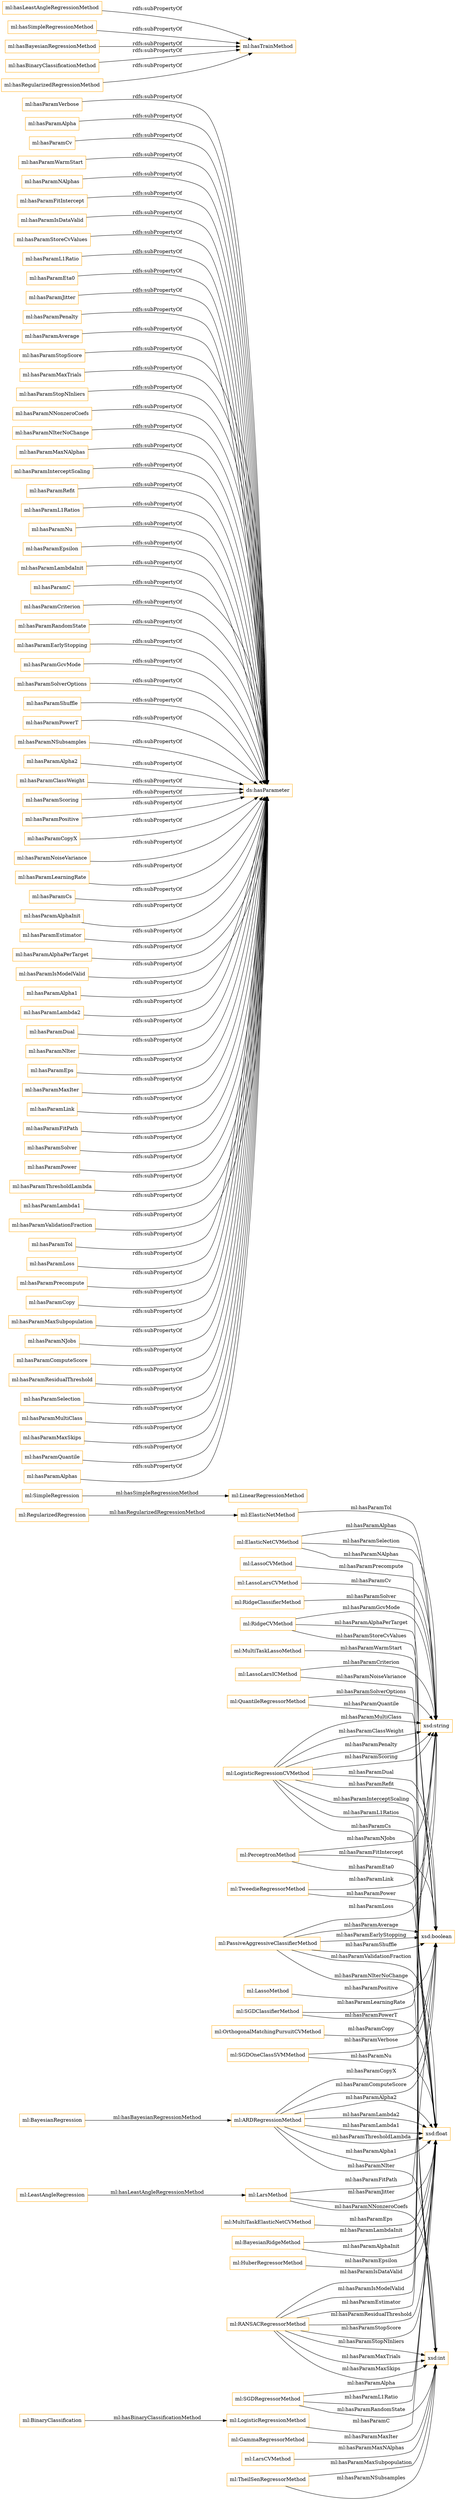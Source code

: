 digraph ar2dtool_diagram { 
rankdir=LR;
size="1501"
node [shape = rectangle, color="orange"]; "ml:LarsCVMethod" "ml:LarsMethod" "ml:HuberRegressorMethod" "ml:OrthogonalMatchingPursuitCVMethod" "ml:MultiTaskLassoMethod" "ml:SGDRegressorMethod" "ml:ARDRegressionMethod" "ml:MultiTaskElasticNetCVMethod" "ml:LassoLarsCVMethod" "ml:LogisticRegressionCVMethod" "ml:PerceptronMethod" "ml:LogisticRegressionMethod" "ml:RidgeClassifierMethod" "ml:SGDClassifierMethod" "ml:LassoLarsICMethod" "ml:PassiveAggressiveClassifierMethod" "ml:GammaRegressorMethod" "ml:RidgeCVMethod" "ml:SGDOneClassSVMMethod" "ml:TheilSenRegressorMethod" "ml:ElasticNetMethod" "ml:TweedieRegressorMethod" "ml:BayesianRidgeMethod" "ml:LassoMethod" "ml:LinearRegressionMethod" "ml:ElasticNetCVMethod" "ml:QuantileRegressorMethod" "ml:RANSACRegressorMethod" "ml:LassoCVMethod" ; /*classes style*/
	"ml:hasParamVerbose" -> "ds:hasParameter" [ label = "rdfs:subPropertyOf" ];
	"ml:hasParamAlpha" -> "ds:hasParameter" [ label = "rdfs:subPropertyOf" ];
	"ml:hasParamCv" -> "ds:hasParameter" [ label = "rdfs:subPropertyOf" ];
	"ml:hasParamWarmStart" -> "ds:hasParameter" [ label = "rdfs:subPropertyOf" ];
	"ml:hasParamNAlphas" -> "ds:hasParameter" [ label = "rdfs:subPropertyOf" ];
	"ml:hasParamFitIntercept" -> "ds:hasParameter" [ label = "rdfs:subPropertyOf" ];
	"ml:hasParamIsDataValid" -> "ds:hasParameter" [ label = "rdfs:subPropertyOf" ];
	"ml:hasParamStoreCvValues" -> "ds:hasParameter" [ label = "rdfs:subPropertyOf" ];
	"ml:hasParamL1Ratio" -> "ds:hasParameter" [ label = "rdfs:subPropertyOf" ];
	"ml:hasParamEta0" -> "ds:hasParameter" [ label = "rdfs:subPropertyOf" ];
	"ml:hasParamJitter" -> "ds:hasParameter" [ label = "rdfs:subPropertyOf" ];
	"ml:hasParamPenalty" -> "ds:hasParameter" [ label = "rdfs:subPropertyOf" ];
	"ml:hasParamAverage" -> "ds:hasParameter" [ label = "rdfs:subPropertyOf" ];
	"ml:hasParamStopScore" -> "ds:hasParameter" [ label = "rdfs:subPropertyOf" ];
	"ml:hasParamMaxTrials" -> "ds:hasParameter" [ label = "rdfs:subPropertyOf" ];
	"ml:hasParamStopNInliers" -> "ds:hasParameter" [ label = "rdfs:subPropertyOf" ];
	"ml:hasParamNNonzeroCoefs" -> "ds:hasParameter" [ label = "rdfs:subPropertyOf" ];
	"ml:hasParamNIterNoChange" -> "ds:hasParameter" [ label = "rdfs:subPropertyOf" ];
	"ml:hasParamMaxNAlphas" -> "ds:hasParameter" [ label = "rdfs:subPropertyOf" ];
	"ml:hasParamInterceptScaling" -> "ds:hasParameter" [ label = "rdfs:subPropertyOf" ];
	"ml:hasParamRefit" -> "ds:hasParameter" [ label = "rdfs:subPropertyOf" ];
	"ml:hasParamL1Ratios" -> "ds:hasParameter" [ label = "rdfs:subPropertyOf" ];
	"ml:hasParamNu" -> "ds:hasParameter" [ label = "rdfs:subPropertyOf" ];
	"ml:hasParamEpsilon" -> "ds:hasParameter" [ label = "rdfs:subPropertyOf" ];
	"ml:hasParamLambdaInit" -> "ds:hasParameter" [ label = "rdfs:subPropertyOf" ];
	"ml:hasParamC" -> "ds:hasParameter" [ label = "rdfs:subPropertyOf" ];
	"ml:hasParamCriterion" -> "ds:hasParameter" [ label = "rdfs:subPropertyOf" ];
	"ml:hasParamRandomState" -> "ds:hasParameter" [ label = "rdfs:subPropertyOf" ];
	"ml:hasParamEarlyStopping" -> "ds:hasParameter" [ label = "rdfs:subPropertyOf" ];
	"ml:hasParamGcvMode" -> "ds:hasParameter" [ label = "rdfs:subPropertyOf" ];
	"ml:hasParamSolverOptions" -> "ds:hasParameter" [ label = "rdfs:subPropertyOf" ];
	"ml:hasParamShuffle" -> "ds:hasParameter" [ label = "rdfs:subPropertyOf" ];
	"ml:hasParamPowerT" -> "ds:hasParameter" [ label = "rdfs:subPropertyOf" ];
	"ml:hasParamNSubsamples" -> "ds:hasParameter" [ label = "rdfs:subPropertyOf" ];
	"ml:hasParamAlpha2" -> "ds:hasParameter" [ label = "rdfs:subPropertyOf" ];
	"ml:hasParamClassWeight" -> "ds:hasParameter" [ label = "rdfs:subPropertyOf" ];
	"ml:hasParamScoring" -> "ds:hasParameter" [ label = "rdfs:subPropertyOf" ];
	"ml:hasParamPositive" -> "ds:hasParameter" [ label = "rdfs:subPropertyOf" ];
	"ml:hasLeastAngleRegressionMethod" -> "ml:hasTrainMethod" [ label = "rdfs:subPropertyOf" ];
	"ml:hasParamCopyX" -> "ds:hasParameter" [ label = "rdfs:subPropertyOf" ];
	"ml:hasSimpleRegressionMethod" -> "ml:hasTrainMethod" [ label = "rdfs:subPropertyOf" ];
	"ml:hasParamNoiseVariance" -> "ds:hasParameter" [ label = "rdfs:subPropertyOf" ];
	"ml:hasParamLearningRate" -> "ds:hasParameter" [ label = "rdfs:subPropertyOf" ];
	"ml:hasParamCs" -> "ds:hasParameter" [ label = "rdfs:subPropertyOf" ];
	"ml:hasParamAlphaInit" -> "ds:hasParameter" [ label = "rdfs:subPropertyOf" ];
	"ml:hasParamEstimator" -> "ds:hasParameter" [ label = "rdfs:subPropertyOf" ];
	"ml:hasParamAlphaPerTarget" -> "ds:hasParameter" [ label = "rdfs:subPropertyOf" ];
	"ml:hasParamIsModelValid" -> "ds:hasParameter" [ label = "rdfs:subPropertyOf" ];
	"ml:hasParamAlpha1" -> "ds:hasParameter" [ label = "rdfs:subPropertyOf" ];
	"ml:hasParamLambda2" -> "ds:hasParameter" [ label = "rdfs:subPropertyOf" ];
	"ml:hasParamDual" -> "ds:hasParameter" [ label = "rdfs:subPropertyOf" ];
	"ml:hasParamNIter" -> "ds:hasParameter" [ label = "rdfs:subPropertyOf" ];
	"ml:hasParamEps" -> "ds:hasParameter" [ label = "rdfs:subPropertyOf" ];
	"ml:hasBayesianRegressionMethod" -> "ml:hasTrainMethod" [ label = "rdfs:subPropertyOf" ];
	"ml:hasParamMaxIter" -> "ds:hasParameter" [ label = "rdfs:subPropertyOf" ];
	"ml:hasParamLink" -> "ds:hasParameter" [ label = "rdfs:subPropertyOf" ];
	"ml:hasBinaryClassificationMethod" -> "ml:hasTrainMethod" [ label = "rdfs:subPropertyOf" ];
	"ml:hasParamFitPath" -> "ds:hasParameter" [ label = "rdfs:subPropertyOf" ];
	"ml:hasParamSolver" -> "ds:hasParameter" [ label = "rdfs:subPropertyOf" ];
	"ml:hasParamPower" -> "ds:hasParameter" [ label = "rdfs:subPropertyOf" ];
	"ml:hasParamThresholdLambda" -> "ds:hasParameter" [ label = "rdfs:subPropertyOf" ];
	"ml:hasParamLambda1" -> "ds:hasParameter" [ label = "rdfs:subPropertyOf" ];
	"ml:hasParamValidationFraction" -> "ds:hasParameter" [ label = "rdfs:subPropertyOf" ];
	"ml:hasParamTol" -> "ds:hasParameter" [ label = "rdfs:subPropertyOf" ];
	"ml:hasParamLoss" -> "ds:hasParameter" [ label = "rdfs:subPropertyOf" ];
	"ml:hasParamPrecompute" -> "ds:hasParameter" [ label = "rdfs:subPropertyOf" ];
	"ml:hasParamCopy" -> "ds:hasParameter" [ label = "rdfs:subPropertyOf" ];
	"ml:hasParamMaxSubpopulation" -> "ds:hasParameter" [ label = "rdfs:subPropertyOf" ];
	"ml:hasRegularizedRegressionMethod" -> "ml:hasTrainMethod" [ label = "rdfs:subPropertyOf" ];
	"ml:hasParamNJobs" -> "ds:hasParameter" [ label = "rdfs:subPropertyOf" ];
	"ml:hasParamComputeScore" -> "ds:hasParameter" [ label = "rdfs:subPropertyOf" ];
	"ml:hasParamResidualThreshold" -> "ds:hasParameter" [ label = "rdfs:subPropertyOf" ];
	"ml:hasParamSelection" -> "ds:hasParameter" [ label = "rdfs:subPropertyOf" ];
	"ml:hasParamMultiClass" -> "ds:hasParameter" [ label = "rdfs:subPropertyOf" ];
	"ml:hasParamMaxSkips" -> "ds:hasParameter" [ label = "rdfs:subPropertyOf" ];
	"ml:hasParamQuantile" -> "ds:hasParameter" [ label = "rdfs:subPropertyOf" ];
	"ml:hasParamAlphas" -> "ds:hasParameter" [ label = "rdfs:subPropertyOf" ];
	"ml:BayesianRegression" -> "ml:ARDRegressionMethod" [ label = "ml:hasBayesianRegressionMethod" ];
	"ml:LassoLarsICMethod" -> "xsd:string" [ label = "ml:hasParamCriterion" ];
	"ml:LogisticRegressionMethod" -> "xsd:float" [ label = "ml:hasParamC" ];
	"ml:RidgeCVMethod" -> "xsd:string" [ label = "ml:hasParamGcvMode" ];
	"ml:PassiveAggressiveClassifierMethod" -> "xsd:float" [ label = "ml:hasParamValidationFraction" ];
	"ml:RANSACRegressorMethod" -> "xsd:int" [ label = "ml:hasParamMaxSkips" ];
	"ml:LogisticRegressionCVMethod" -> "xsd:int" [ label = "ml:hasParamCs" ];
	"ml:RidgeCVMethod" -> "xsd:boolean" [ label = "ml:hasParamAlphaPerTarget" ];
	"ml:TweedieRegressorMethod" -> "xsd:float" [ label = "ml:hasParamPower" ];
	"ml:RANSACRegressorMethod" -> "xsd:float" [ label = "ml:hasParamStopScore" ];
	"ml:QuantileRegressorMethod" -> "xsd:float" [ label = "ml:hasParamQuantile" ];
	"ml:SGDRegressorMethod" -> "xsd:float" [ label = "ml:hasParamAlpha" ];
	"ml:LassoLarsCVMethod" -> "xsd:string" [ label = "ml:hasParamCv" ];
	"ml:LogisticRegressionCVMethod" -> "xsd:string" [ label = "ml:hasParamScoring" ];
	"ml:TweedieRegressorMethod" -> "xsd:string" [ label = "ml:hasParamLink" ];
	"ml:PassiveAggressiveClassifierMethod" -> "xsd:boolean" [ label = "ml:hasParamAverage" ];
	"ml:TheilSenRegressorMethod" -> "xsd:int" [ label = "ml:hasParamMaxSubpopulation" ];
	"ml:TheilSenRegressorMethod" -> "xsd:int" [ label = "ml:hasParamNSubsamples" ];
	"ml:PassiveAggressiveClassifierMethod" -> "xsd:boolean" [ label = "ml:hasParamEarlyStopping" ];
	"ml:ARDRegressionMethod" -> "xsd:boolean" [ label = "ml:hasParamCopyX" ];
	"ml:LassoLarsICMethod" -> "xsd:float" [ label = "ml:hasParamNoiseVariance" ];
	"ml:LassoCVMethod" -> "xsd:string" [ label = "ml:hasParamPrecompute" ];
	"ml:PassiveAggressiveClassifierMethod" -> "xsd:int" [ label = "ml:hasParamNIterNoChange" ];
	"ml:RANSACRegressorMethod" -> "xsd:string" [ label = "ml:hasParamIsDataValid" ];
	"ml:SGDClassifierMethod" -> "xsd:string" [ label = "ml:hasParamLearningRate" ];
	"ml:PerceptronMethod" -> "xsd:boolean" [ label = "ml:hasParamFitIntercept" ];
	"ml:LarsMethod" -> "xsd:float" [ label = "ml:hasParamJitter" ];
	"ml:MultiTaskElasticNetCVMethod" -> "xsd:float" [ label = "ml:hasParamEps" ];
	"ml:ARDRegressionMethod" -> "xsd:float" [ label = "ml:hasParamAlpha1" ];
	"ml:ARDRegressionMethod" -> "xsd:float" [ label = "ml:hasParamAlpha2" ];
	"ml:RANSACRegressorMethod" -> "xsd:int" [ label = "ml:hasParamStopNInliers" ];
	"ml:LogisticRegressionCVMethod" -> "xsd:string" [ label = "ml:hasParamMultiClass" ];
	"ml:PerceptronMethod" -> "xsd:string" [ label = "ml:hasParamNJobs" ];
	"ml:ARDRegressionMethod" -> "xsd:float" [ label = "ml:hasParamLambda2" ];
	"ml:ARDRegressionMethod" -> "xsd:float" [ label = "ml:hasParamLambda1" ];
	"ml:LogisticRegressionCVMethod" -> "xsd:float" [ label = "ml:hasParamInterceptScaling" ];
	"ml:HuberRegressorMethod" -> "xsd:float" [ label = "ml:hasParamEpsilon" ];
	"ml:ElasticNetMethod" -> "xsd:string" [ label = "ml:hasParamTol" ];
	"ml:QuantileRegressorMethod" -> "xsd:string" [ label = "ml:hasParamSolverOptions" ];
	"ml:ARDRegressionMethod" -> "xsd:int" [ label = "ml:hasParamNIter" ];
	"ml:RegularizedRegression" -> "ml:ElasticNetMethod" [ label = "ml:hasRegularizedRegressionMethod" ];
	"ml:ARDRegressionMethod" -> "xsd:float" [ label = "ml:hasParamThresholdLambda" ];
	"ml:PassiveAggressiveClassifierMethod" -> "xsd:string" [ label = "ml:hasParamLoss" ];
	"ml:LarsMethod" -> "xsd:boolean" [ label = "ml:hasParamFitPath" ];
	"ml:LogisticRegressionCVMethod" -> "xsd:float" [ label = "ml:hasParamL1Ratios" ];
	"ml:RidgeClassifierMethod" -> "xsd:string" [ label = "ml:hasParamSolver" ];
	"ml:SimpleRegression" -> "ml:LinearRegressionMethod" [ label = "ml:hasSimpleRegressionMethod" ];
	"ml:RANSACRegressorMethod" -> "xsd:string" [ label = "ml:hasParamIsModelValid" ];
	"ml:LogisticRegressionCVMethod" -> "xsd:boolean" [ label = "ml:hasParamRefit" ];
	"ml:SGDRegressorMethod" -> "xsd:float" [ label = "ml:hasParamL1Ratio" ];
	"ml:LarsCVMethod" -> "xsd:int" [ label = "ml:hasParamMaxNAlphas" ];
	"ml:SGDClassifierMethod" -> "xsd:float" [ label = "ml:hasParamPowerT" ];
	"ml:BayesianRidgeMethod" -> "xsd:float" [ label = "ml:hasParamAlphaInit" ];
	"ml:PassiveAggressiveClassifierMethod" -> "xsd:boolean" [ label = "ml:hasParamShuffle" ];
	"ml:LogisticRegressionCVMethod" -> "xsd:boolean" [ label = "ml:hasParamDual" ];
	"ml:GammaRegressorMethod" -> "xsd:int" [ label = "ml:hasParamMaxIter" ];
	"ml:BinaryClassification" -> "ml:LogisticRegressionMethod" [ label = "ml:hasBinaryClassificationMethod" ];
	"ml:ARDRegressionMethod" -> "xsd:boolean" [ label = "ml:hasParamComputeScore" ];
	"ml:OrthogonalMatchingPursuitCVMethod" -> "xsd:boolean" [ label = "ml:hasParamCopy" ];
	"ml:RidgeCVMethod" -> "xsd:boolean" [ label = "ml:hasParamStoreCvValues" ];
	"ml:SGDOneClassSVMMethod" -> "xsd:float" [ label = "ml:hasParamNu" ];
	"ml:LarsMethod" -> "xsd:int" [ label = "ml:hasParamNNonzeroCoefs" ];
	"ml:LogisticRegressionCVMethod" -> "xsd:string" [ label = "ml:hasParamClassWeight" ];
	"ml:RANSACRegressorMethod" -> "xsd:float" [ label = "ml:hasParamResidualThreshold" ];
	"ml:SGDOneClassSVMMethod" -> "xsd:boolean" [ label = "ml:hasParamVerbose" ];
	"ml:SGDRegressorMethod" -> "xsd:int" [ label = "ml:hasParamRandomState" ];
	"ml:BayesianRidgeMethod" -> "xsd:float" [ label = "ml:hasParamLambdaInit" ];
	"ml:ElasticNetCVMethod" -> "xsd:string" [ label = "ml:hasParamAlphas" ];
	"ml:MultiTaskLassoMethod" -> "xsd:boolean" [ label = "ml:hasParamWarmStart" ];
	"ml:RANSACRegressorMethod" -> "xsd:string" [ label = "ml:hasParamEstimator" ];
	"ml:ElasticNetCVMethod" -> "xsd:string" [ label = "ml:hasParamSelection" ];
	"ml:ElasticNetCVMethod" -> "xsd:int" [ label = "ml:hasParamNAlphas" ];
	"ml:RANSACRegressorMethod" -> "xsd:int" [ label = "ml:hasParamMaxTrials" ];
	"ml:LassoMethod" -> "xsd:boolean" [ label = "ml:hasParamPositive" ];
	"ml:LeastAngleRegression" -> "ml:LarsMethod" [ label = "ml:hasLeastAngleRegressionMethod" ];
	"ml:PerceptronMethod" -> "xsd:float" [ label = "ml:hasParamEta0" ];
	"ml:LogisticRegressionCVMethod" -> "xsd:string" [ label = "ml:hasParamPenalty" ];

}
